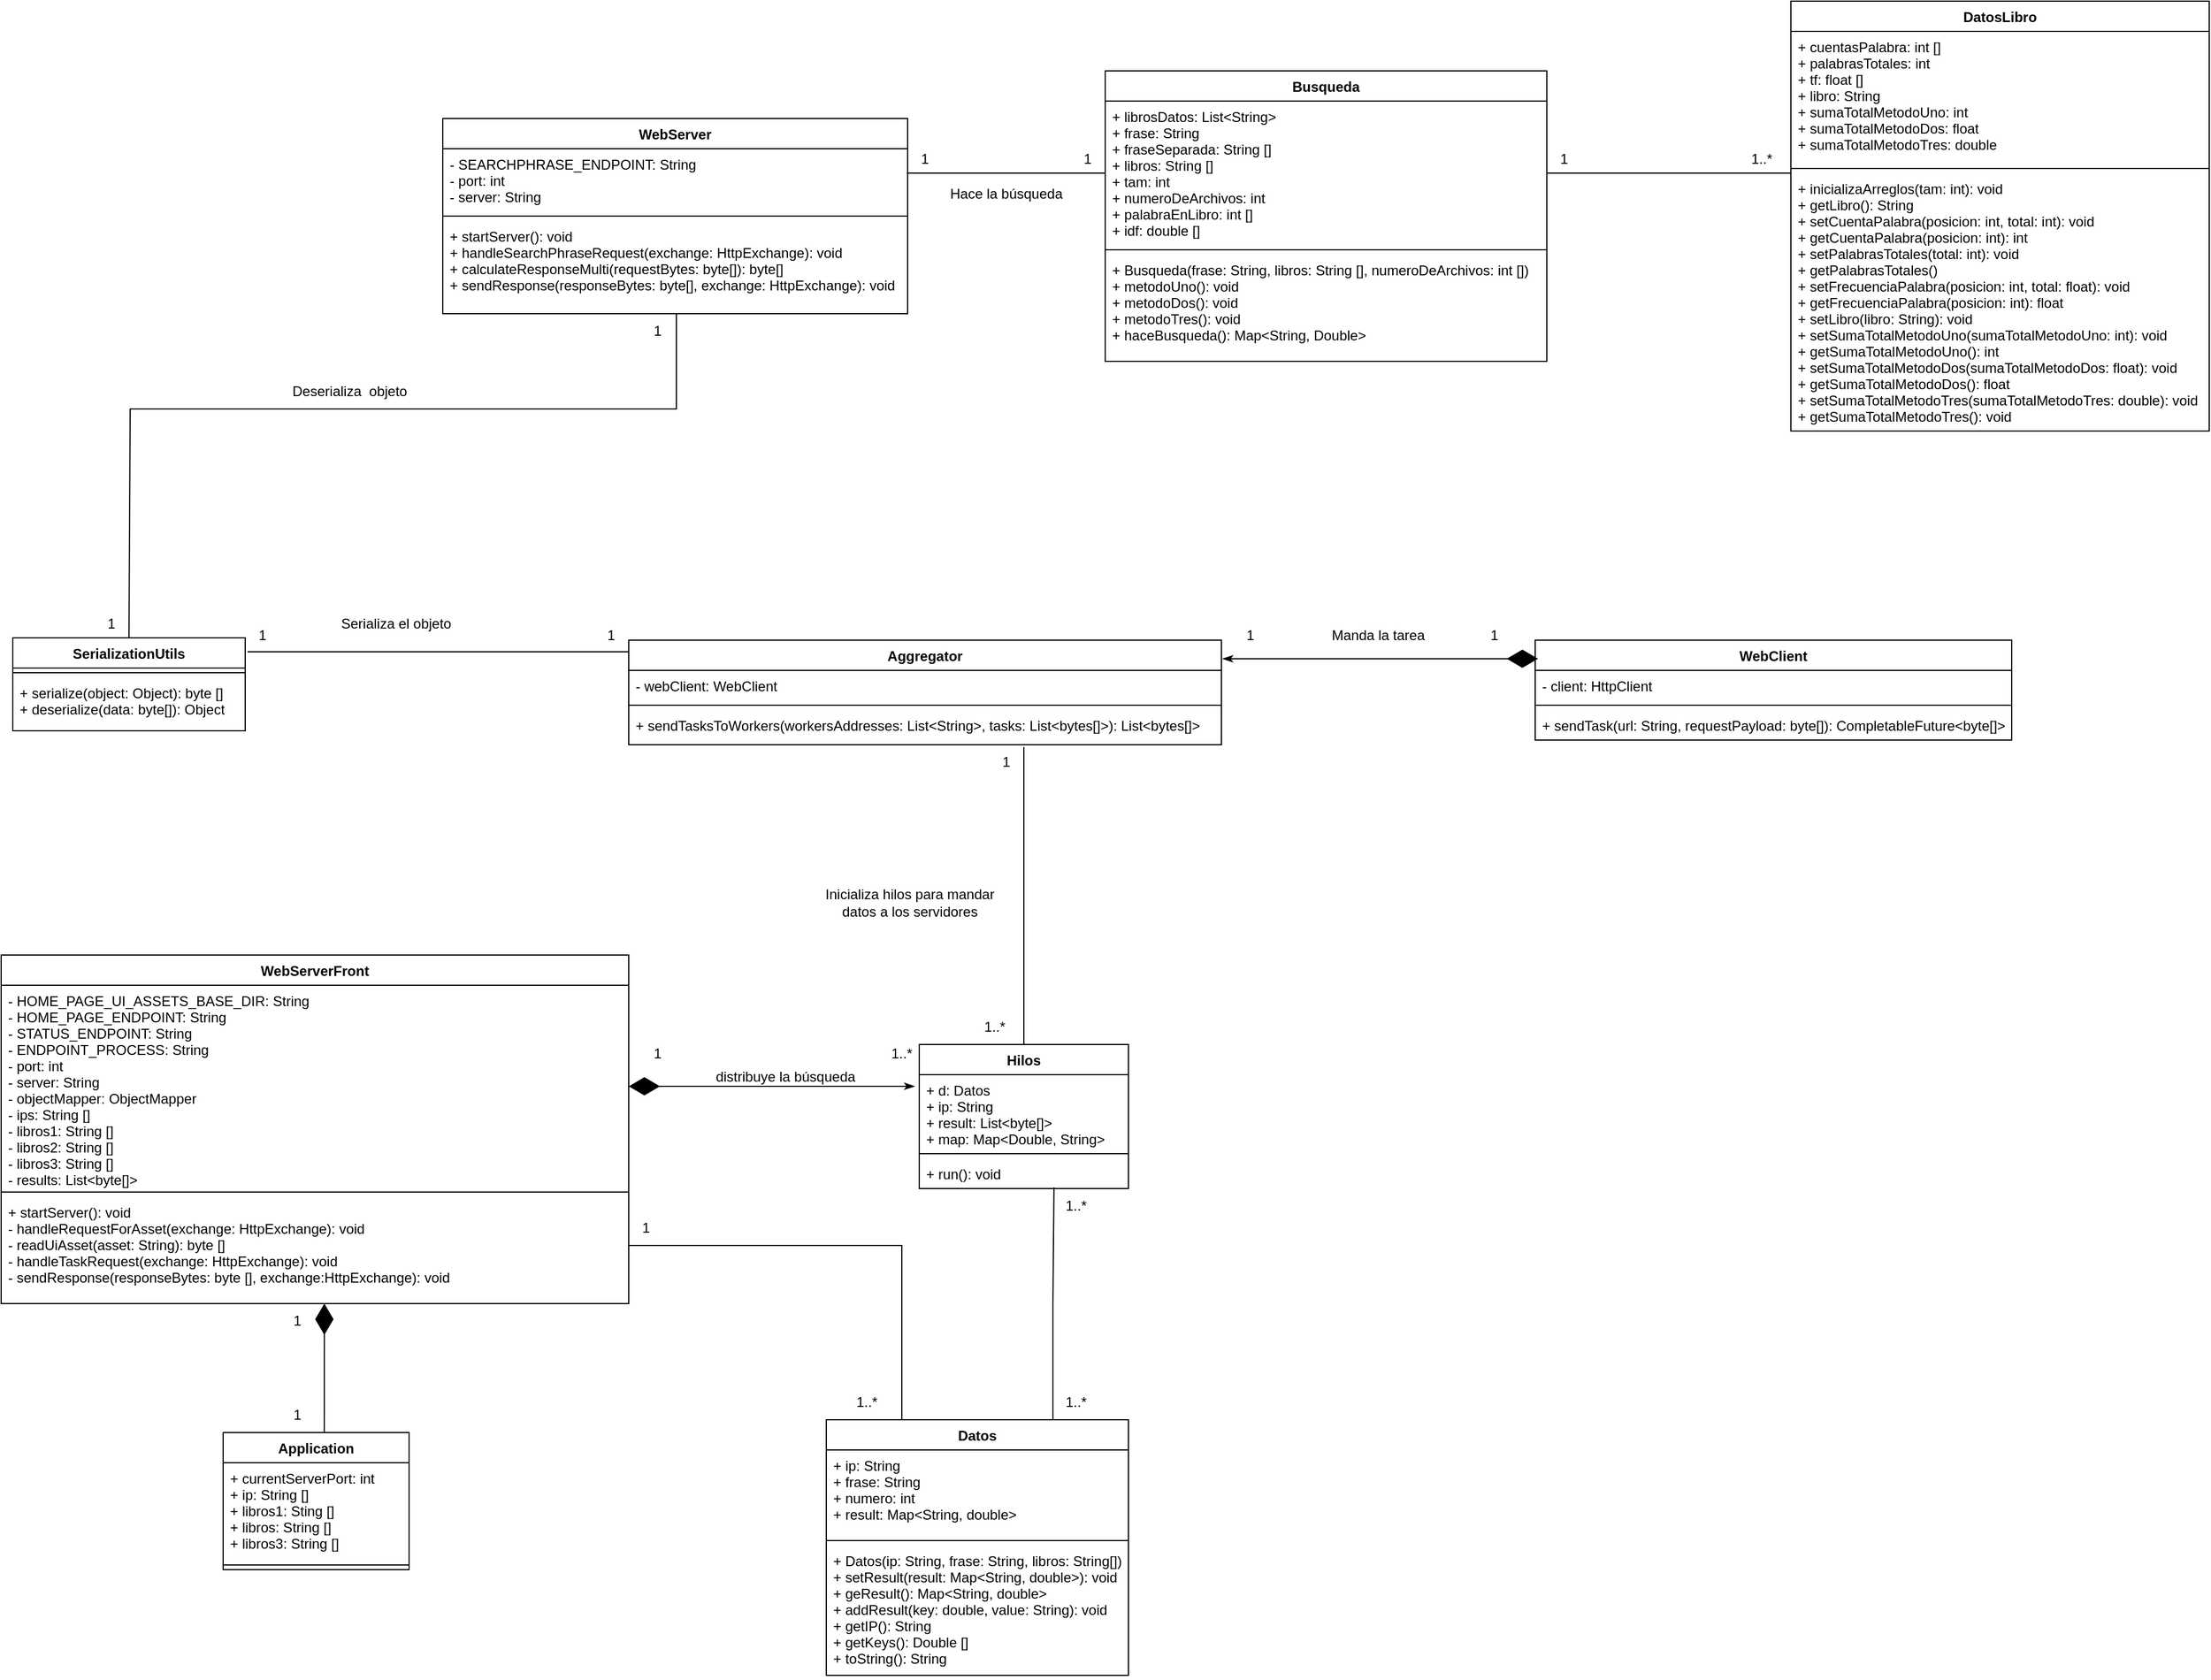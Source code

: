 <mxfile version="19.0.2" type="device"><diagram id="C5RBs43oDa-KdzZeNtuy" name="Page-1"><mxGraphModel dx="1381" dy="764" grid="1" gridSize="10" guides="1" tooltips="1" connect="1" arrows="1" fold="1" page="1" pageScale="1" pageWidth="827" pageHeight="1169" math="0" shadow="0"><root><mxCell id="WIyWlLk6GJQsqaUBKTNV-0"/><mxCell id="WIyWlLk6GJQsqaUBKTNV-1" parent="WIyWlLk6GJQsqaUBKTNV-0"/><mxCell id="qrZDyRXv5yjBTDfRXcCX-0" value="Busqueda" style="swimlane;fontStyle=1;align=center;verticalAlign=top;childLayout=stackLayout;horizontal=1;startSize=26;horizontalStack=0;resizeParent=1;resizeParentMax=0;resizeLast=0;collapsible=1;marginBottom=0;" parent="WIyWlLk6GJQsqaUBKTNV-1" vertex="1"><mxGeometry x="1080" y="509" width="380" height="250" as="geometry"/></mxCell><mxCell id="qrZDyRXv5yjBTDfRXcCX-1" value="+ librosDatos: List&lt;String&gt;&#10;+ frase: String&#10;+ fraseSeparada: String []&#10;+ libros: String []&#10;+ tam: int&#10;+ numeroDeArchivos: int&#10;+ palabraEnLibro: int []&#10;+ idf: double []" style="text;strokeColor=none;fillColor=none;align=left;verticalAlign=top;spacingLeft=4;spacingRight=4;overflow=hidden;rotatable=0;points=[[0,0.5],[1,0.5]];portConstraint=eastwest;" parent="qrZDyRXv5yjBTDfRXcCX-0" vertex="1"><mxGeometry y="26" width="380" height="124" as="geometry"/></mxCell><mxCell id="qrZDyRXv5yjBTDfRXcCX-2" value="" style="line;strokeWidth=1;fillColor=none;align=left;verticalAlign=middle;spacingTop=-1;spacingLeft=3;spacingRight=3;rotatable=0;labelPosition=right;points=[];portConstraint=eastwest;" parent="qrZDyRXv5yjBTDfRXcCX-0" vertex="1"><mxGeometry y="150" width="380" height="8" as="geometry"/></mxCell><mxCell id="qrZDyRXv5yjBTDfRXcCX-3" value="+ Busqueda(frase: String, libros: String [], numeroDeArchivos: int [])&#10;+ metodoUno(): void&#10;+ metodoDos(): void&#10;+ metodoTres(): void&#10;+ haceBusqueda(): Map&lt;String, Double&gt;" style="text;strokeColor=none;fillColor=none;align=left;verticalAlign=top;spacingLeft=4;spacingRight=4;overflow=hidden;rotatable=0;points=[[0,0.5],[1,0.5]];portConstraint=eastwest;" parent="qrZDyRXv5yjBTDfRXcCX-0" vertex="1"><mxGeometry y="158" width="380" height="92" as="geometry"/></mxCell><mxCell id="qrZDyRXv5yjBTDfRXcCX-4" value="DatosLibro" style="swimlane;fontStyle=1;align=center;verticalAlign=top;childLayout=stackLayout;horizontal=1;startSize=26;horizontalStack=0;resizeParent=1;resizeParentMax=0;resizeLast=0;collapsible=1;marginBottom=0;" parent="WIyWlLk6GJQsqaUBKTNV-1" vertex="1"><mxGeometry x="1670" y="449" width="360" height="370" as="geometry"/></mxCell><mxCell id="qrZDyRXv5yjBTDfRXcCX-5" value="+ cuentasPalabra: int []&#10;+ palabrasTotales: int&#10;+ tf: float []&#10;+ libro: String&#10;+ sumaTotalMetodoUno: int&#10;+ sumaTotalMetodoDos: float&#10;+ sumaTotalMetodoTres: double" style="text;strokeColor=none;fillColor=none;align=left;verticalAlign=top;spacingLeft=4;spacingRight=4;overflow=hidden;rotatable=0;points=[[0,0.5],[1,0.5]];portConstraint=eastwest;" parent="qrZDyRXv5yjBTDfRXcCX-4" vertex="1"><mxGeometry y="26" width="360" height="114" as="geometry"/></mxCell><mxCell id="qrZDyRXv5yjBTDfRXcCX-6" value="" style="line;strokeWidth=1;fillColor=none;align=left;verticalAlign=middle;spacingTop=-1;spacingLeft=3;spacingRight=3;rotatable=0;labelPosition=right;points=[];portConstraint=eastwest;" parent="qrZDyRXv5yjBTDfRXcCX-4" vertex="1"><mxGeometry y="140" width="360" height="8" as="geometry"/></mxCell><mxCell id="qrZDyRXv5yjBTDfRXcCX-7" value="+ inicializaArreglos(tam: int): void&#10;+ getLibro(): String&#10;+ setCuentaPalabra(posicion: int, total: int): void&#10;+ getCuentaPalabra(posicion: int): int&#10;+ setPalabrasTotales(total: int): void&#10;+ getPalabrasTotales()&#10;+ setFrecuenciaPalabra(posicion: int, total: float): void&#10;+ getFrecuenciaPalabra(posicion: int): float&#10;+ setLibro(libro: String): void&#10;+ setSumaTotalMetodoUno(sumaTotalMetodoUno: int): void&#10;+ getSumaTotalMetodoUno(): int&#10;+ setSumaTotalMetodoDos(sumaTotalMetodoDos: float): void&#10;+ getSumaTotalMetodoDos(): float&#10;+ setSumaTotalMetodoTres(sumaTotalMetodoTres: double): void&#10;+ getSumaTotalMetodoTres(): void" style="text;strokeColor=none;fillColor=none;align=left;verticalAlign=top;spacingLeft=4;spacingRight=4;overflow=hidden;rotatable=0;points=[[0,0.5],[1,0.5]];portConstraint=eastwest;" parent="qrZDyRXv5yjBTDfRXcCX-4" vertex="1"><mxGeometry y="148" width="360" height="222" as="geometry"/></mxCell><mxCell id="qrZDyRXv5yjBTDfRXcCX-8" value="SerializationUtils" style="swimlane;fontStyle=1;align=center;verticalAlign=top;childLayout=stackLayout;horizontal=1;startSize=26;horizontalStack=0;resizeParent=1;resizeParentMax=0;resizeLast=0;collapsible=1;marginBottom=0;" parent="WIyWlLk6GJQsqaUBKTNV-1" vertex="1"><mxGeometry x="140" y="997" width="200" height="80" as="geometry"/></mxCell><mxCell id="qrZDyRXv5yjBTDfRXcCX-10" value="" style="line;strokeWidth=1;fillColor=none;align=left;verticalAlign=middle;spacingTop=-1;spacingLeft=3;spacingRight=3;rotatable=0;labelPosition=right;points=[];portConstraint=eastwest;" parent="qrZDyRXv5yjBTDfRXcCX-8" vertex="1"><mxGeometry y="26" width="200" height="8" as="geometry"/></mxCell><mxCell id="qrZDyRXv5yjBTDfRXcCX-11" value="+ serialize(object: Object): byte []&#10;+ deserialize(data: byte[]): Object" style="text;strokeColor=none;fillColor=none;align=left;verticalAlign=top;spacingLeft=4;spacingRight=4;overflow=hidden;rotatable=0;points=[[0,0.5],[1,0.5]];portConstraint=eastwest;" parent="qrZDyRXv5yjBTDfRXcCX-8" vertex="1"><mxGeometry y="34" width="200" height="46" as="geometry"/></mxCell><mxCell id="qrZDyRXv5yjBTDfRXcCX-12" value="WebServer" style="swimlane;fontStyle=1;align=center;verticalAlign=top;childLayout=stackLayout;horizontal=1;startSize=26;horizontalStack=0;resizeParent=1;resizeParentMax=0;resizeLast=0;collapsible=1;marginBottom=0;" parent="WIyWlLk6GJQsqaUBKTNV-1" vertex="1"><mxGeometry x="510" y="550" width="400" height="168" as="geometry"/></mxCell><mxCell id="qrZDyRXv5yjBTDfRXcCX-13" value="- SEARCHPHRASE_ENDPOINT: String&#10;- port: int&#10;- server: String" style="text;strokeColor=none;fillColor=none;align=left;verticalAlign=top;spacingLeft=4;spacingRight=4;overflow=hidden;rotatable=0;points=[[0,0.5],[1,0.5]];portConstraint=eastwest;" parent="qrZDyRXv5yjBTDfRXcCX-12" vertex="1"><mxGeometry y="26" width="400" height="54" as="geometry"/></mxCell><mxCell id="qrZDyRXv5yjBTDfRXcCX-14" value="" style="line;strokeWidth=1;fillColor=none;align=left;verticalAlign=middle;spacingTop=-1;spacingLeft=3;spacingRight=3;rotatable=0;labelPosition=right;points=[];portConstraint=eastwest;" parent="qrZDyRXv5yjBTDfRXcCX-12" vertex="1"><mxGeometry y="80" width="400" height="8" as="geometry"/></mxCell><mxCell id="qrZDyRXv5yjBTDfRXcCX-15" value="+ startServer(): void&#10;+ handleSearchPhraseRequest(exchange: HttpExchange): void&#10;+ calculateResponseMulti(requestBytes: byte[]): byte[]&#10;+ sendResponse(responseBytes: byte[], exchange: HttpExchange): void" style="text;strokeColor=none;fillColor=none;align=left;verticalAlign=top;spacingLeft=4;spacingRight=4;overflow=hidden;rotatable=0;points=[[0,0.5],[1,0.5]];portConstraint=eastwest;" parent="qrZDyRXv5yjBTDfRXcCX-12" vertex="1"><mxGeometry y="88" width="400" height="80" as="geometry"/></mxCell><mxCell id="qrZDyRXv5yjBTDfRXcCX-16" value="" style="endArrow=none;html=1;rounded=0;exitX=0.5;exitY=0;exitDx=0;exitDy=0;" parent="WIyWlLk6GJQsqaUBKTNV-1" source="qrZDyRXv5yjBTDfRXcCX-8" edge="1"><mxGeometry width="50" height="50" relative="1" as="geometry"><mxPoint x="241" y="955" as="sourcePoint"/><mxPoint x="711" y="718" as="targetPoint"/><Array as="points"><mxPoint x="241" y="800"/><mxPoint x="711" y="800"/></Array></mxGeometry></mxCell><mxCell id="qrZDyRXv5yjBTDfRXcCX-17" value="Deserializa&amp;nbsp; objeto" style="text;html=1;strokeColor=none;fillColor=none;align=center;verticalAlign=middle;whiteSpace=wrap;rounded=0;" parent="WIyWlLk6GJQsqaUBKTNV-1" vertex="1"><mxGeometry x="370" y="770" width="120" height="30" as="geometry"/></mxCell><mxCell id="qrZDyRXv5yjBTDfRXcCX-18" value="1" style="text;html=1;strokeColor=none;fillColor=none;align=center;verticalAlign=middle;whiteSpace=wrap;rounded=0;" parent="WIyWlLk6GJQsqaUBKTNV-1" vertex="1"><mxGeometry x="210" y="970" width="30" height="29" as="geometry"/></mxCell><mxCell id="qrZDyRXv5yjBTDfRXcCX-19" value="1" style="text;html=1;strokeColor=none;fillColor=none;align=center;verticalAlign=middle;whiteSpace=wrap;rounded=0;" parent="WIyWlLk6GJQsqaUBKTNV-1" vertex="1"><mxGeometry x="680" y="718" width="30" height="29" as="geometry"/></mxCell><mxCell id="AnNwygHWcGTTNSol168M-37" style="edgeStyle=orthogonalEdgeStyle;rounded=0;orthogonalLoop=1;jettySize=auto;html=1;exitX=0.75;exitY=0;exitDx=0;exitDy=0;entryX=0.644;entryY=0.962;entryDx=0;entryDy=0;entryPerimeter=0;endArrow=none;endFill=0;" edge="1" parent="WIyWlLk6GJQsqaUBKTNV-1" source="qrZDyRXv5yjBTDfRXcCX-20" target="AnNwygHWcGTTNSol168M-26"><mxGeometry relative="1" as="geometry"/></mxCell><mxCell id="qrZDyRXv5yjBTDfRXcCX-20" value="Datos" style="swimlane;fontStyle=1;align=center;verticalAlign=top;childLayout=stackLayout;horizontal=1;startSize=26;horizontalStack=0;resizeParent=1;resizeParentMax=0;resizeLast=0;collapsible=1;marginBottom=0;" parent="WIyWlLk6GJQsqaUBKTNV-1" vertex="1"><mxGeometry x="840" y="1670" width="260" height="220" as="geometry"/></mxCell><mxCell id="qrZDyRXv5yjBTDfRXcCX-21" value="+ ip: String&#10;+ frase: String&#10;+ numero: int &#10;+ result: Map&lt;String, double&gt;" style="text;strokeColor=none;fillColor=none;align=left;verticalAlign=top;spacingLeft=4;spacingRight=4;overflow=hidden;rotatable=0;points=[[0,0.5],[1,0.5]];portConstraint=eastwest;" parent="qrZDyRXv5yjBTDfRXcCX-20" vertex="1"><mxGeometry y="26" width="260" height="74" as="geometry"/></mxCell><mxCell id="qrZDyRXv5yjBTDfRXcCX-22" value="" style="line;strokeWidth=1;fillColor=none;align=left;verticalAlign=middle;spacingTop=-1;spacingLeft=3;spacingRight=3;rotatable=0;labelPosition=right;points=[];portConstraint=eastwest;" parent="qrZDyRXv5yjBTDfRXcCX-20" vertex="1"><mxGeometry y="100" width="260" height="8" as="geometry"/></mxCell><mxCell id="qrZDyRXv5yjBTDfRXcCX-23" value="+ Datos(ip: String, frase: String, libros: String[])&#10;+ setResult(result: Map&lt;String, double&gt;): void&#10;+ geResult(): Map&lt;String, double&gt;&#10;+ addResult(key: double, value: String): void&#10;+ getIP(): String&#10;+ getKeys(): Double []&#10;+ toString(): String" style="text;strokeColor=none;fillColor=none;align=left;verticalAlign=top;spacingLeft=4;spacingRight=4;overflow=hidden;rotatable=0;points=[[0,0.5],[1,0.5]];portConstraint=eastwest;" parent="qrZDyRXv5yjBTDfRXcCX-20" vertex="1"><mxGeometry y="108" width="260" height="112" as="geometry"/></mxCell><mxCell id="qrZDyRXv5yjBTDfRXcCX-24" value="WebServerFront" style="swimlane;fontStyle=1;align=center;verticalAlign=top;childLayout=stackLayout;horizontal=1;startSize=26;horizontalStack=0;resizeParent=1;resizeParentMax=0;resizeLast=0;collapsible=1;marginBottom=0;" parent="WIyWlLk6GJQsqaUBKTNV-1" vertex="1"><mxGeometry x="130" y="1270" width="540" height="300" as="geometry"/></mxCell><mxCell id="qrZDyRXv5yjBTDfRXcCX-25" value="- HOME_PAGE_UI_ASSETS_BASE_DIR: String&#10;- HOME_PAGE_ENDPOINT: String&#10;- STATUS_ENDPOINT: String&#10;- ENDPOINT_PROCESS: String&#10;- port: int&#10;- server: String&#10;- objectMapper: ObjectMapper&#10;- ips: String []&#10;- libros1: String []&#10;- libros2: String []&#10;- libros3: String []&#10;- results: List&lt;byte[]&gt;" style="text;strokeColor=none;fillColor=none;align=left;verticalAlign=top;spacingLeft=4;spacingRight=4;overflow=hidden;rotatable=0;points=[[0,0.5],[1,0.5]];portConstraint=eastwest;" parent="qrZDyRXv5yjBTDfRXcCX-24" vertex="1"><mxGeometry y="26" width="540" height="174" as="geometry"/></mxCell><mxCell id="qrZDyRXv5yjBTDfRXcCX-26" value="" style="line;strokeWidth=1;fillColor=none;align=left;verticalAlign=middle;spacingTop=-1;spacingLeft=3;spacingRight=3;rotatable=0;labelPosition=right;points=[];portConstraint=eastwest;" parent="qrZDyRXv5yjBTDfRXcCX-24" vertex="1"><mxGeometry y="200" width="540" height="8" as="geometry"/></mxCell><mxCell id="qrZDyRXv5yjBTDfRXcCX-27" value="+ startServer(): void&#10;- handleRequestForAsset(exchange: HttpExchange): void&#10;- readUiAsset(asset: String): byte []&#10;- handleTaskRequest(exchange: HttpExchange): void&#10;- sendResponse(responseBytes: byte [], exchange:HttpExchange): void" style="text;strokeColor=none;fillColor=none;align=left;verticalAlign=top;spacingLeft=4;spacingRight=4;overflow=hidden;rotatable=0;points=[[0,0.5],[1,0.5]];portConstraint=eastwest;" parent="qrZDyRXv5yjBTDfRXcCX-24" vertex="1"><mxGeometry y="208" width="540" height="92" as="geometry"/></mxCell><mxCell id="AnNwygHWcGTTNSol168M-0" value="Aggregator" style="swimlane;fontStyle=1;align=center;verticalAlign=top;childLayout=stackLayout;horizontal=1;startSize=26;horizontalStack=0;resizeParent=1;resizeParentMax=0;resizeLast=0;collapsible=1;marginBottom=0;" vertex="1" parent="WIyWlLk6GJQsqaUBKTNV-1"><mxGeometry x="670" y="999" width="510" height="90" as="geometry"/></mxCell><mxCell id="AnNwygHWcGTTNSol168M-1" value="- webClient: WebClient" style="text;strokeColor=none;fillColor=none;align=left;verticalAlign=top;spacingLeft=4;spacingRight=4;overflow=hidden;rotatable=0;points=[[0,0.5],[1,0.5]];portConstraint=eastwest;" vertex="1" parent="AnNwygHWcGTTNSol168M-0"><mxGeometry y="26" width="510" height="26" as="geometry"/></mxCell><mxCell id="AnNwygHWcGTTNSol168M-2" value="" style="line;strokeWidth=1;fillColor=none;align=left;verticalAlign=middle;spacingTop=-1;spacingLeft=3;spacingRight=3;rotatable=0;labelPosition=right;points=[];portConstraint=eastwest;" vertex="1" parent="AnNwygHWcGTTNSol168M-0"><mxGeometry y="52" width="510" height="8" as="geometry"/></mxCell><mxCell id="AnNwygHWcGTTNSol168M-3" value="+ sendTasksToWorkers(workersAddresses: List&lt;String&gt;, tasks: List&lt;bytes[]&gt;): List&lt;bytes[]&gt;" style="text;strokeColor=none;fillColor=none;align=left;verticalAlign=top;spacingLeft=4;spacingRight=4;overflow=hidden;rotatable=0;points=[[0,0.5],[1,0.5]];portConstraint=eastwest;" vertex="1" parent="AnNwygHWcGTTNSol168M-0"><mxGeometry y="60" width="510" height="30" as="geometry"/></mxCell><mxCell id="AnNwygHWcGTTNSol168M-4" value="WebClient" style="swimlane;fontStyle=1;align=center;verticalAlign=top;childLayout=stackLayout;horizontal=1;startSize=26;horizontalStack=0;resizeParent=1;resizeParentMax=0;resizeLast=0;collapsible=1;marginBottom=0;" vertex="1" parent="WIyWlLk6GJQsqaUBKTNV-1"><mxGeometry x="1450" y="999" width="410" height="86" as="geometry"/></mxCell><mxCell id="AnNwygHWcGTTNSol168M-5" value="- client: HttpClient" style="text;strokeColor=none;fillColor=none;align=left;verticalAlign=top;spacingLeft=4;spacingRight=4;overflow=hidden;rotatable=0;points=[[0,0.5],[1,0.5]];portConstraint=eastwest;" vertex="1" parent="AnNwygHWcGTTNSol168M-4"><mxGeometry y="26" width="410" height="26" as="geometry"/></mxCell><mxCell id="AnNwygHWcGTTNSol168M-6" value="" style="line;strokeWidth=1;fillColor=none;align=left;verticalAlign=middle;spacingTop=-1;spacingLeft=3;spacingRight=3;rotatable=0;labelPosition=right;points=[];portConstraint=eastwest;" vertex="1" parent="AnNwygHWcGTTNSol168M-4"><mxGeometry y="52" width="410" height="8" as="geometry"/></mxCell><mxCell id="AnNwygHWcGTTNSol168M-7" value="+ sendTask(url: String, requestPayload: byte[]): CompletableFuture&lt;byte[]&gt;" style="text;strokeColor=none;fillColor=none;align=left;verticalAlign=top;spacingLeft=4;spacingRight=4;overflow=hidden;rotatable=0;points=[[0,0.5],[1,0.5]];portConstraint=eastwest;" vertex="1" parent="AnNwygHWcGTTNSol168M-4"><mxGeometry y="60" width="410" height="26" as="geometry"/></mxCell><mxCell id="AnNwygHWcGTTNSol168M-10" value="1" style="text;html=1;strokeColor=none;fillColor=none;align=center;verticalAlign=middle;whiteSpace=wrap;rounded=0;" vertex="1" parent="WIyWlLk6GJQsqaUBKTNV-1"><mxGeometry x="1190" y="980" width="30" height="30" as="geometry"/></mxCell><mxCell id="AnNwygHWcGTTNSol168M-11" value="1" style="text;html=1;strokeColor=none;fillColor=none;align=center;verticalAlign=middle;whiteSpace=wrap;rounded=0;" vertex="1" parent="WIyWlLk6GJQsqaUBKTNV-1"><mxGeometry x="1400" y="980" width="30" height="30" as="geometry"/></mxCell><mxCell id="AnNwygHWcGTTNSol168M-12" value="" style="endArrow=diamondThin;endFill=1;endSize=24;html=1;rounded=0;entryX=0.006;entryY=0.186;entryDx=0;entryDy=0;entryPerimeter=0;exitX=1.002;exitY=0.178;exitDx=0;exitDy=0;exitPerimeter=0;startArrow=classicThin;startFill=1;" edge="1" parent="WIyWlLk6GJQsqaUBKTNV-1" source="AnNwygHWcGTTNSol168M-0" target="AnNwygHWcGTTNSol168M-4"><mxGeometry width="160" relative="1" as="geometry"><mxPoint x="960" y="990" as="sourcePoint"/><mxPoint x="1120" y="1080" as="targetPoint"/></mxGeometry></mxCell><mxCell id="AnNwygHWcGTTNSol168M-13" value="Application" style="swimlane;fontStyle=1;align=center;verticalAlign=top;childLayout=stackLayout;horizontal=1;startSize=26;horizontalStack=0;resizeParent=1;resizeParentMax=0;resizeLast=0;collapsible=1;marginBottom=0;" vertex="1" parent="WIyWlLk6GJQsqaUBKTNV-1"><mxGeometry x="321" y="1681" width="160" height="118" as="geometry"/></mxCell><mxCell id="AnNwygHWcGTTNSol168M-14" value="+ currentServerPort: int&#10;+ ip: String []&#10;+ libros1: Sting []&#10;+ libros: String []&#10;+ libros3: String []" style="text;strokeColor=none;fillColor=none;align=left;verticalAlign=top;spacingLeft=4;spacingRight=4;overflow=hidden;rotatable=0;points=[[0,0.5],[1,0.5]];portConstraint=eastwest;" vertex="1" parent="AnNwygHWcGTTNSol168M-13"><mxGeometry y="26" width="160" height="84" as="geometry"/></mxCell><mxCell id="AnNwygHWcGTTNSol168M-15" value="" style="line;strokeWidth=1;fillColor=none;align=left;verticalAlign=middle;spacingTop=-1;spacingLeft=3;spacingRight=3;rotatable=0;labelPosition=right;points=[];portConstraint=eastwest;" vertex="1" parent="AnNwygHWcGTTNSol168M-13"><mxGeometry y="110" width="160" height="8" as="geometry"/></mxCell><mxCell id="AnNwygHWcGTTNSol168M-17" value="" style="endArrow=diamondThin;endFill=1;endSize=24;html=1;rounded=0;entryX=0.515;entryY=1;entryDx=0;entryDy=0;entryPerimeter=0;exitX=0.544;exitY=0;exitDx=0;exitDy=0;exitPerimeter=0;" edge="1" parent="WIyWlLk6GJQsqaUBKTNV-1" source="AnNwygHWcGTTNSol168M-13" target="qrZDyRXv5yjBTDfRXcCX-27"><mxGeometry width="160" relative="1" as="geometry"><mxPoint x="170" y="1635" as="sourcePoint"/><mxPoint x="330" y="1635" as="targetPoint"/></mxGeometry></mxCell><mxCell id="AnNwygHWcGTTNSol168M-22" value="" style="endArrow=none;html=1;rounded=0;entryX=0;entryY=0.111;entryDx=0;entryDy=0;entryPerimeter=0;exitX=1.01;exitY=0.15;exitDx=0;exitDy=0;exitPerimeter=0;" edge="1" parent="WIyWlLk6GJQsqaUBKTNV-1" source="qrZDyRXv5yjBTDfRXcCX-8" target="AnNwygHWcGTTNSol168M-0"><mxGeometry width="50" height="50" relative="1" as="geometry"><mxPoint x="520" y="1210" as="sourcePoint"/><mxPoint x="570" y="1160" as="targetPoint"/></mxGeometry></mxCell><mxCell id="AnNwygHWcGTTNSol168M-23" value="Hilos" style="swimlane;fontStyle=1;align=center;verticalAlign=top;childLayout=stackLayout;horizontal=1;startSize=26;horizontalStack=0;resizeParent=1;resizeParentMax=0;resizeLast=0;collapsible=1;marginBottom=0;" vertex="1" parent="WIyWlLk6GJQsqaUBKTNV-1"><mxGeometry x="920" y="1347" width="180" height="124" as="geometry"/></mxCell><mxCell id="AnNwygHWcGTTNSol168M-24" value="+ d: Datos&#10;+ ip: String&#10;+ result: List&lt;byte[]&gt;&#10;+ map: Map&lt;Double, String&gt;" style="text;strokeColor=none;fillColor=none;align=left;verticalAlign=top;spacingLeft=4;spacingRight=4;overflow=hidden;rotatable=0;points=[[0,0.5],[1,0.5]];portConstraint=eastwest;" vertex="1" parent="AnNwygHWcGTTNSol168M-23"><mxGeometry y="26" width="180" height="64" as="geometry"/></mxCell><mxCell id="AnNwygHWcGTTNSol168M-25" value="" style="line;strokeWidth=1;fillColor=none;align=left;verticalAlign=middle;spacingTop=-1;spacingLeft=3;spacingRight=3;rotatable=0;labelPosition=right;points=[];portConstraint=eastwest;" vertex="1" parent="AnNwygHWcGTTNSol168M-23"><mxGeometry y="90" width="180" height="8" as="geometry"/></mxCell><mxCell id="AnNwygHWcGTTNSol168M-26" value="+ run(): void" style="text;strokeColor=none;fillColor=none;align=left;verticalAlign=top;spacingLeft=4;spacingRight=4;overflow=hidden;rotatable=0;points=[[0,0.5],[1,0.5]];portConstraint=eastwest;" vertex="1" parent="AnNwygHWcGTTNSol168M-23"><mxGeometry y="98" width="180" height="26" as="geometry"/></mxCell><mxCell id="AnNwygHWcGTTNSol168M-27" value="" style="endArrow=diamondThin;endFill=1;endSize=24;html=1;rounded=0;entryX=1;entryY=0.5;entryDx=0;entryDy=0;exitX=-0.022;exitY=0.156;exitDx=0;exitDy=0;exitPerimeter=0;startArrow=classicThin;startFill=1;" edge="1" parent="WIyWlLk6GJQsqaUBKTNV-1" source="AnNwygHWcGTTNSol168M-24" target="qrZDyRXv5yjBTDfRXcCX-25"><mxGeometry width="160" relative="1" as="geometry"><mxPoint x="750" y="1560" as="sourcePoint"/><mxPoint x="910" y="1560" as="targetPoint"/></mxGeometry></mxCell><mxCell id="AnNwygHWcGTTNSol168M-28" value="1" style="text;html=1;strokeColor=none;fillColor=none;align=center;verticalAlign=middle;whiteSpace=wrap;rounded=0;" vertex="1" parent="WIyWlLk6GJQsqaUBKTNV-1"><mxGeometry x="680" y="1340" width="30" height="30" as="geometry"/></mxCell><mxCell id="AnNwygHWcGTTNSol168M-29" value="1..*" style="text;html=1;strokeColor=none;fillColor=none;align=center;verticalAlign=middle;whiteSpace=wrap;rounded=0;" vertex="1" parent="WIyWlLk6GJQsqaUBKTNV-1"><mxGeometry x="890" y="1340" width="30" height="30" as="geometry"/></mxCell><mxCell id="AnNwygHWcGTTNSol168M-30" value="" style="endArrow=none;html=1;rounded=0;exitX=0.5;exitY=0;exitDx=0;exitDy=0;" edge="1" parent="WIyWlLk6GJQsqaUBKTNV-1" source="AnNwygHWcGTTNSol168M-23"><mxGeometry width="50" height="50" relative="1" as="geometry"><mxPoint x="1013" y="1347" as="sourcePoint"/><mxPoint x="1010" y="1091" as="targetPoint"/></mxGeometry></mxCell><mxCell id="AnNwygHWcGTTNSol168M-31" value="Inicializa hilos para mandar datos a los servidores" style="text;html=1;strokeColor=none;fillColor=none;align=center;verticalAlign=middle;whiteSpace=wrap;rounded=0;" vertex="1" parent="WIyWlLk6GJQsqaUBKTNV-1"><mxGeometry x="827" y="1210" width="170" height="30" as="geometry"/></mxCell><mxCell id="AnNwygHWcGTTNSol168M-32" value="1..*" style="text;html=1;strokeColor=none;fillColor=none;align=center;verticalAlign=middle;whiteSpace=wrap;rounded=0;" vertex="1" parent="WIyWlLk6GJQsqaUBKTNV-1"><mxGeometry x="970" y="1317" width="30" height="30" as="geometry"/></mxCell><mxCell id="AnNwygHWcGTTNSol168M-33" value="1" style="text;html=1;strokeColor=none;fillColor=none;align=center;verticalAlign=middle;whiteSpace=wrap;rounded=0;" vertex="1" parent="WIyWlLk6GJQsqaUBKTNV-1"><mxGeometry x="980" y="1089" width="30" height="30" as="geometry"/></mxCell><mxCell id="AnNwygHWcGTTNSol168M-38" value="Serializa el objeto" style="text;html=1;strokeColor=none;fillColor=none;align=center;verticalAlign=middle;whiteSpace=wrap;rounded=0;" vertex="1" parent="WIyWlLk6GJQsqaUBKTNV-1"><mxGeometry x="420" y="970" width="100" height="30" as="geometry"/></mxCell><mxCell id="AnNwygHWcGTTNSol168M-39" value="" style="endArrow=none;html=1;rounded=0;exitX=0.25;exitY=0;exitDx=0;exitDy=0;" edge="1" parent="WIyWlLk6GJQsqaUBKTNV-1" source="qrZDyRXv5yjBTDfRXcCX-20"><mxGeometry width="50" height="50" relative="1" as="geometry"><mxPoint x="570" y="1780" as="sourcePoint"/><mxPoint x="670" y="1520" as="targetPoint"/><Array as="points"><mxPoint x="905" y="1600"/><mxPoint x="905" y="1520"/></Array></mxGeometry></mxCell><mxCell id="AnNwygHWcGTTNSol168M-40" value="1" style="text;html=1;strokeColor=none;fillColor=none;align=center;verticalAlign=middle;whiteSpace=wrap;rounded=0;" vertex="1" parent="WIyWlLk6GJQsqaUBKTNV-1"><mxGeometry x="370" y="1651" width="30" height="30" as="geometry"/></mxCell><mxCell id="AnNwygHWcGTTNSol168M-41" value="1" style="text;html=1;strokeColor=none;fillColor=none;align=center;verticalAlign=middle;whiteSpace=wrap;rounded=0;" vertex="1" parent="WIyWlLk6GJQsqaUBKTNV-1"><mxGeometry x="370" y="1570" width="30" height="30" as="geometry"/></mxCell><mxCell id="AnNwygHWcGTTNSol168M-42" value="1" style="text;html=1;strokeColor=none;fillColor=none;align=center;verticalAlign=middle;whiteSpace=wrap;rounded=0;" vertex="1" parent="WIyWlLk6GJQsqaUBKTNV-1"><mxGeometry x="670" y="1490" width="30" height="30" as="geometry"/></mxCell><mxCell id="AnNwygHWcGTTNSol168M-43" value="1..*" style="text;html=1;strokeColor=none;fillColor=none;align=center;verticalAlign=middle;whiteSpace=wrap;rounded=0;" vertex="1" parent="WIyWlLk6GJQsqaUBKTNV-1"><mxGeometry x="860" y="1640" width="30" height="30" as="geometry"/></mxCell><mxCell id="AnNwygHWcGTTNSol168M-44" value="1..*" style="text;html=1;strokeColor=none;fillColor=none;align=center;verticalAlign=middle;whiteSpace=wrap;rounded=0;" vertex="1" parent="WIyWlLk6GJQsqaUBKTNV-1"><mxGeometry x="1040" y="1640" width="30" height="30" as="geometry"/></mxCell><mxCell id="AnNwygHWcGTTNSol168M-45" value="1..*" style="text;html=1;strokeColor=none;fillColor=none;align=center;verticalAlign=middle;whiteSpace=wrap;rounded=0;" vertex="1" parent="WIyWlLk6GJQsqaUBKTNV-1"><mxGeometry x="1040" y="1471" width="30" height="30" as="geometry"/></mxCell><mxCell id="AnNwygHWcGTTNSol168M-46" value="" style="endArrow=none;html=1;rounded=0;exitX=1;exitY=0.5;exitDx=0;exitDy=0;entryX=0;entryY=0;entryDx=0;entryDy=0;entryPerimeter=0;" edge="1" parent="WIyWlLk6GJQsqaUBKTNV-1" source="qrZDyRXv5yjBTDfRXcCX-1" target="qrZDyRXv5yjBTDfRXcCX-7"><mxGeometry width="50" height="50" relative="1" as="geometry"><mxPoint x="1490" y="620" as="sourcePoint"/><mxPoint x="1540" y="570" as="targetPoint"/></mxGeometry></mxCell><mxCell id="AnNwygHWcGTTNSol168M-47" value="1" style="text;html=1;strokeColor=none;fillColor=none;align=center;verticalAlign=middle;whiteSpace=wrap;rounded=0;" vertex="1" parent="WIyWlLk6GJQsqaUBKTNV-1"><mxGeometry x="1460" y="570" width="30" height="30" as="geometry"/></mxCell><mxCell id="AnNwygHWcGTTNSol168M-48" value="1..*" style="text;html=1;strokeColor=none;fillColor=none;align=center;verticalAlign=middle;whiteSpace=wrap;rounded=0;" vertex="1" parent="WIyWlLk6GJQsqaUBKTNV-1"><mxGeometry x="1630" y="570" width="30" height="30" as="geometry"/></mxCell><mxCell id="AnNwygHWcGTTNSol168M-49" value="" style="endArrow=none;html=1;rounded=0;entryX=0;entryY=0.5;entryDx=0;entryDy=0;exitX=0.998;exitY=0.389;exitDx=0;exitDy=0;exitPerimeter=0;" edge="1" parent="WIyWlLk6GJQsqaUBKTNV-1" source="qrZDyRXv5yjBTDfRXcCX-13" target="qrZDyRXv5yjBTDfRXcCX-1"><mxGeometry width="50" height="50" relative="1" as="geometry"><mxPoint x="900" y="720" as="sourcePoint"/><mxPoint x="950" y="670" as="targetPoint"/></mxGeometry></mxCell><mxCell id="AnNwygHWcGTTNSol168M-50" value="1" style="text;html=1;strokeColor=none;fillColor=none;align=center;verticalAlign=middle;whiteSpace=wrap;rounded=0;" vertex="1" parent="WIyWlLk6GJQsqaUBKTNV-1"><mxGeometry x="910" y="570" width="30" height="30" as="geometry"/></mxCell><mxCell id="AnNwygHWcGTTNSol168M-51" value="1" style="text;html=1;strokeColor=none;fillColor=none;align=center;verticalAlign=middle;whiteSpace=wrap;rounded=0;" vertex="1" parent="WIyWlLk6GJQsqaUBKTNV-1"><mxGeometry x="1050" y="570" width="30" height="30" as="geometry"/></mxCell><mxCell id="AnNwygHWcGTTNSol168M-52" value="Hace la búsqueda" style="text;html=1;strokeColor=none;fillColor=none;align=center;verticalAlign=middle;whiteSpace=wrap;rounded=0;" vertex="1" parent="WIyWlLk6GJQsqaUBKTNV-1"><mxGeometry x="940" y="600" width="110" height="30" as="geometry"/></mxCell><mxCell id="AnNwygHWcGTTNSol168M-53" value="Manda la tarea" style="text;html=1;strokeColor=none;fillColor=none;align=center;verticalAlign=middle;whiteSpace=wrap;rounded=0;" vertex="1" parent="WIyWlLk6GJQsqaUBKTNV-1"><mxGeometry x="1270" y="980" width="90" height="30" as="geometry"/></mxCell><mxCell id="AnNwygHWcGTTNSol168M-55" value="distribuye la búsqueda" style="text;html=1;strokeColor=none;fillColor=none;align=center;verticalAlign=middle;whiteSpace=wrap;rounded=0;" vertex="1" parent="WIyWlLk6GJQsqaUBKTNV-1"><mxGeometry x="740" y="1360" width="130" height="30" as="geometry"/></mxCell><mxCell id="AnNwygHWcGTTNSol168M-56" value="1" style="text;html=1;strokeColor=none;fillColor=none;align=center;verticalAlign=middle;whiteSpace=wrap;rounded=0;" vertex="1" parent="WIyWlLk6GJQsqaUBKTNV-1"><mxGeometry x="340" y="980" width="30" height="29" as="geometry"/></mxCell><mxCell id="AnNwygHWcGTTNSol168M-57" value="1" style="text;html=1;strokeColor=none;fillColor=none;align=center;verticalAlign=middle;whiteSpace=wrap;rounded=0;" vertex="1" parent="WIyWlLk6GJQsqaUBKTNV-1"><mxGeometry x="640" y="980" width="30" height="29" as="geometry"/></mxCell></root></mxGraphModel></diagram></mxfile>